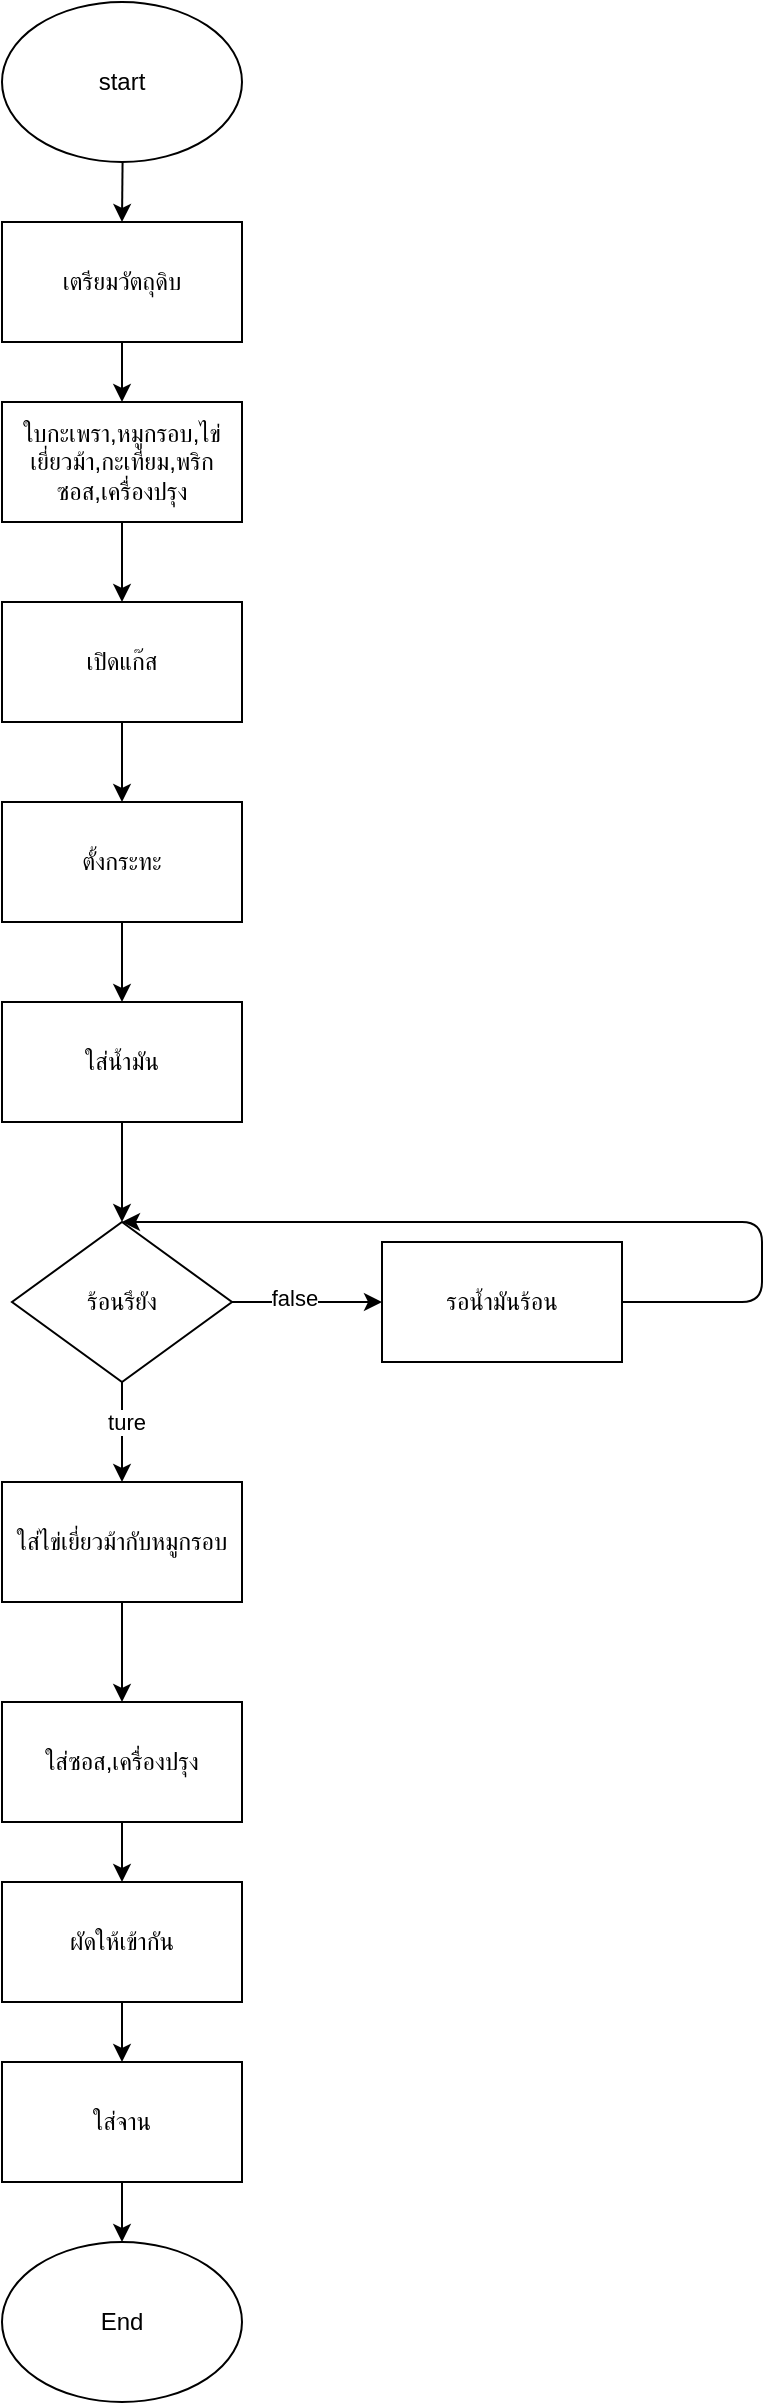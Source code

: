 <mxfile>
    <diagram id="zJoIvRlubwqNSDlwb869" name="Page-1">
        <mxGraphModel dx="1086" dy="1619" grid="1" gridSize="10" guides="1" tooltips="1" connect="1" arrows="1" fold="1" page="1" pageScale="1" pageWidth="850" pageHeight="1100" math="0" shadow="0">
            <root>
                <mxCell id="0"/>
                <mxCell id="1" parent="0"/>
                <mxCell id="4" value="" style="edgeStyle=none;html=1;" edge="1" parent="1" source="2" target="3">
                    <mxGeometry relative="1" as="geometry"/>
                </mxCell>
                <mxCell id="2" value="start" style="ellipse;whiteSpace=wrap;html=1;" vertex="1" parent="1">
                    <mxGeometry x="340" y="-1080" width="120" height="80" as="geometry"/>
                </mxCell>
                <mxCell id="6" value="" style="edgeStyle=none;html=1;" edge="1" parent="1" source="3" target="5">
                    <mxGeometry relative="1" as="geometry"/>
                </mxCell>
                <mxCell id="3" value="เตรียมวัตถุดิบ" style="rounded=0;whiteSpace=wrap;html=1;" vertex="1" parent="1">
                    <mxGeometry x="340" y="-970" width="120" height="60" as="geometry"/>
                </mxCell>
                <mxCell id="8" value="" style="edgeStyle=none;html=1;" edge="1" parent="1" source="5" target="7">
                    <mxGeometry relative="1" as="geometry"/>
                </mxCell>
                <mxCell id="5" value="ใบกะเพรา,หมูกรอบ,ไข่เยี่ยวม้า,กะเทียม,พริก&lt;div&gt;ซอส,เครื่องปรุง&lt;/div&gt;" style="rounded=0;whiteSpace=wrap;html=1;" vertex="1" parent="1">
                    <mxGeometry x="340" y="-880" width="120" height="60" as="geometry"/>
                </mxCell>
                <mxCell id="24" value="" style="edgeStyle=none;html=1;" edge="1" parent="1" source="7" target="9">
                    <mxGeometry relative="1" as="geometry"/>
                </mxCell>
                <mxCell id="7" value="เปิดแก๊ส" style="rounded=0;whiteSpace=wrap;html=1;" vertex="1" parent="1">
                    <mxGeometry x="340" y="-780" width="120" height="60" as="geometry"/>
                </mxCell>
                <mxCell id="25" value="" style="edgeStyle=none;html=1;" edge="1" parent="1" source="9" target="10">
                    <mxGeometry relative="1" as="geometry"/>
                </mxCell>
                <mxCell id="9" value="ตั้งกระทะ" style="rounded=0;whiteSpace=wrap;html=1;" vertex="1" parent="1">
                    <mxGeometry x="340" y="-680" width="120" height="60" as="geometry"/>
                </mxCell>
                <mxCell id="21" value="" style="edgeStyle=none;html=1;" edge="1" parent="1" source="10" target="12">
                    <mxGeometry relative="1" as="geometry"/>
                </mxCell>
                <mxCell id="10" value="ใส่นํ้ามัน" style="rounded=0;whiteSpace=wrap;html=1;" vertex="1" parent="1">
                    <mxGeometry x="340" y="-580" width="120" height="60" as="geometry"/>
                </mxCell>
                <mxCell id="14" value="" style="edgeStyle=none;html=1;" edge="1" parent="1" source="12" target="13">
                    <mxGeometry relative="1" as="geometry"/>
                </mxCell>
                <mxCell id="15" value="ture" style="edgeLabel;html=1;align=center;verticalAlign=middle;resizable=0;points=[];" vertex="1" connectable="0" parent="14">
                    <mxGeometry x="-0.2" y="2" relative="1" as="geometry">
                        <mxPoint as="offset"/>
                    </mxGeometry>
                </mxCell>
                <mxCell id="19" style="edgeStyle=none;html=1;exitX=1;exitY=0.5;exitDx=0;exitDy=0;entryX=0;entryY=0.5;entryDx=0;entryDy=0;" edge="1" parent="1" source="12" target="16">
                    <mxGeometry relative="1" as="geometry"/>
                </mxCell>
                <mxCell id="20" value="false" style="edgeLabel;html=1;align=center;verticalAlign=middle;resizable=0;points=[];" vertex="1" connectable="0" parent="19">
                    <mxGeometry x="-0.173" y="2" relative="1" as="geometry">
                        <mxPoint as="offset"/>
                    </mxGeometry>
                </mxCell>
                <mxCell id="12" value="ร้อนรึยัง" style="rhombus;whiteSpace=wrap;html=1;" vertex="1" parent="1">
                    <mxGeometry x="345" y="-470" width="110" height="80" as="geometry"/>
                </mxCell>
                <mxCell id="23" value="" style="edgeStyle=none;html=1;" edge="1" parent="1" source="13" target="22">
                    <mxGeometry relative="1" as="geometry"/>
                </mxCell>
                <mxCell id="13" value="ใส่ไข่เยี่ยวม้ากับหมูกรอบ" style="rounded=0;whiteSpace=wrap;html=1;" vertex="1" parent="1">
                    <mxGeometry x="340" y="-340" width="120" height="60" as="geometry"/>
                </mxCell>
                <mxCell id="18" style="edgeStyle=none;html=1;exitX=1;exitY=0.5;exitDx=0;exitDy=0;entryX=0.5;entryY=0;entryDx=0;entryDy=0;" edge="1" parent="1" source="16" target="12">
                    <mxGeometry relative="1" as="geometry">
                        <mxPoint x="720" y="-490" as="targetPoint"/>
                        <Array as="points">
                            <mxPoint x="720" y="-430"/>
                            <mxPoint x="720" y="-470"/>
                        </Array>
                    </mxGeometry>
                </mxCell>
                <mxCell id="16" value="รอนํ้ามันร้อน" style="rounded=0;whiteSpace=wrap;html=1;" vertex="1" parent="1">
                    <mxGeometry x="530" y="-460" width="120" height="60" as="geometry"/>
                </mxCell>
                <mxCell id="27" value="" style="edgeStyle=none;html=1;" edge="1" parent="1" source="22" target="26">
                    <mxGeometry relative="1" as="geometry"/>
                </mxCell>
                <mxCell id="22" value="ใส่ซอส,เครื่องปรุง" style="rounded=0;whiteSpace=wrap;html=1;" vertex="1" parent="1">
                    <mxGeometry x="340" y="-230" width="120" height="60" as="geometry"/>
                </mxCell>
                <mxCell id="29" value="" style="edgeStyle=none;html=1;" edge="1" parent="1" source="26" target="28">
                    <mxGeometry relative="1" as="geometry"/>
                </mxCell>
                <mxCell id="26" value="ผัดให้เข้ากัน" style="rounded=0;whiteSpace=wrap;html=1;" vertex="1" parent="1">
                    <mxGeometry x="340" y="-140" width="120" height="60" as="geometry"/>
                </mxCell>
                <mxCell id="31" value="" style="edgeStyle=none;html=1;" edge="1" parent="1" source="28" target="30">
                    <mxGeometry relative="1" as="geometry"/>
                </mxCell>
                <mxCell id="28" value="ใส่จาน" style="rounded=0;whiteSpace=wrap;html=1;" vertex="1" parent="1">
                    <mxGeometry x="340" y="-50" width="120" height="60" as="geometry"/>
                </mxCell>
                <mxCell id="30" value="End" style="ellipse;whiteSpace=wrap;html=1;" vertex="1" parent="1">
                    <mxGeometry x="340" y="40" width="120" height="80" as="geometry"/>
                </mxCell>
            </root>
        </mxGraphModel>
    </diagram>
</mxfile>